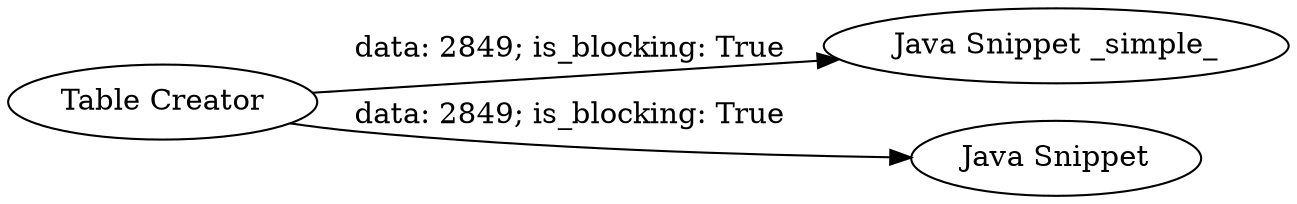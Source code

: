 digraph {
	"-7508309236577185279_2" [label="Java Snippet _simple_"]
	"-7508309236577185279_1" [label="Table Creator"]
	"-7508309236577185279_3" [label="Java Snippet"]
	"-7508309236577185279_1" -> "-7508309236577185279_2" [label="data: 2849; is_blocking: True"]
	"-7508309236577185279_1" -> "-7508309236577185279_3" [label="data: 2849; is_blocking: True"]
	rankdir=LR
}
